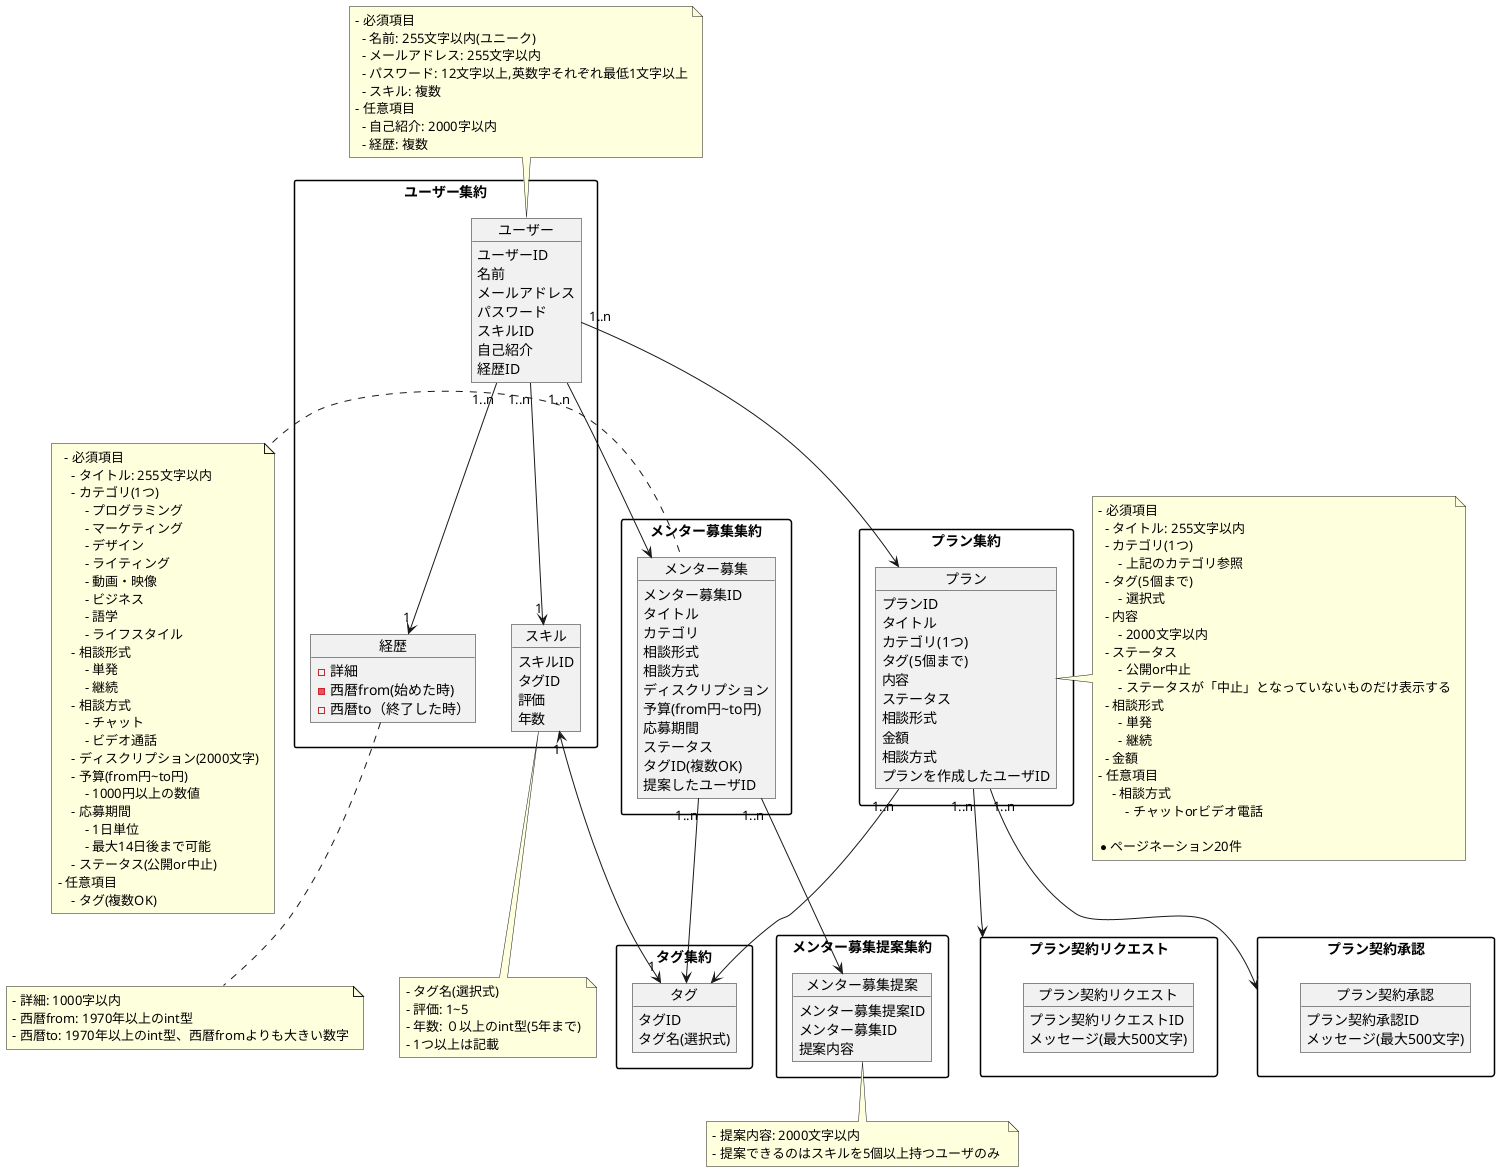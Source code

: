 @startuml NiziProject
skinparam PackageStyle rectangle

package ユーザー集約 {
  object ユーザー {
    ユーザーID
    名前
    メールアドレス
    パスワード
    スキルID
    自己紹介
    経歴ID

  }

  object スキル {
    スキルID
    タグID
    評価
    年数

  }

  object 経歴 {
    - 詳細
    - 西暦from(始めた時)
    - 西暦to（終了した時）
  }
}

note top of ユーザー
  - 必須項目
    - 名前: 255文字以内(ユニーク)
    - メールアドレス: 255文字以内
    - パスワード: 12文字以上,英数字それぞれ最低1文字以上
    - スキル: 複数
  - 任意項目
    - 自己紹介: 2000字以内
    - 経歴: 複数
end note

note bottom of スキル
  - タグ名(選択式)
  - 評価: 1~5
  - 年数: ０以上のint型(5年まで)
  - 1つ以上は記載
end note

note bottom of 経歴
  - 詳細: 1000字以内
  - 西暦from: 1970年以上のint型
  - 西暦to: 1970年以上のint型、西暦fromよりも大きい数字
end note

ユーザー "1..n" -down-> "1" スキル
ユーザー "1..n" -down-> "1" 経歴

package タグ集約 {
  object タグ {
    タグID
    タグ名(選択式)
  }
}

スキル "1" <-down-> "1" タグ

package メンター募集集約 {
  object メンター募集{
    メンター募集ID
    タイトル
    カテゴリ
    相談形式
    相談方式
    ディスクリプション
    予算(from円~to円)
    応募期間
    ステータス
    タグID(複数OK)
    提案したユーザID
  }

}

package メンター募集提案集約{
  object メンター募集提案 {
    メンター募集提案ID
    メンター募集ID
    提案内容
  }
}

note left of メンター募集
  - 必須項目
    - タイトル: 255文字以内
    - カテゴリ(1つ)
        - プログラミング
        - マーケティング
        - デザイン
        - ライティング
        - 動画・映像
        - ビジネス
        - 語学
        - ライフスタイル
    - 相談形式
        - 単発
        - 継続
    - 相談方式
        - チャット
        - ビデオ通話
    - ディスクリプション(2000文字)
    - 予算(from円~to円)
        - 1000円以上の数値
    - 応募期間
        - 1日単位
        - 最大14日後まで可能
    - ステータス(公開or中止)
- 任意項目
    - タグ(複数OK)
end note

note bottom of メンター募集提案
  - 提案内容: 2000文字以内
  - 提案できるのはスキルを5個以上持つユーザのみ 
end note

メンター募集 "1..n" -down->  メンター募集提案 
メンター募集 "1..n" -down->  タグ 
ユーザー "1..n" -down->  メンター募集

package プラン集約 {
  object プラン {
    プランID
    タイトル
    カテゴリ(1つ)
    タグ(5個まで)
    内容
    ステータス
    相談形式
    金額
    相談方式
    プランを作成したユーザID

  }


}

package プラン契約リクエスト{
  object プラン契約リクエスト {
    プラン契約リクエストID
    メッセージ(最大500文字)
  }
}

package プラン契約承認 {
  object プラン契約承認 {
    プラン契約承認ID
    メッセージ(最大500文字)
  }

}

note right of プラン
  - 必須項目
    - タイトル: 255文字以内
    - カテゴリ(1つ)
        - 上記のカテゴリ参照
    - タグ(5個まで)
        - 選択式
    - 内容
        - 2000文字以内
    - ステータス
        - 公開or中止
        - ステータスが「中止」となっていないものだけ表示する
    - 相談形式
        - 単発
        - 継続
    - 金額
  - 任意項目
      - 相談方式
          - チャットorビデオ電話

  * ページネーション20件
end note

ユーザー "1..n" -down-> プラン
プラン "1..n" -down-> プラン契約リクエスト
プラン "1..n" -down-> プラン契約承認
プラン "1..n" -down-> タグ





@enduml
